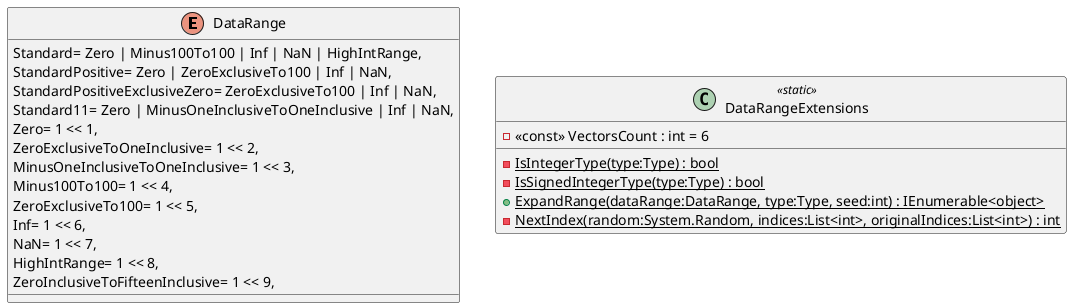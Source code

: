 @startuml
enum DataRange {
    Standard= Zero | Minus100To100 | Inf | NaN | HighIntRange,
    StandardPositive= Zero | ZeroExclusiveTo100 | Inf | NaN,
    StandardPositiveExclusiveZero= ZeroExclusiveTo100 | Inf | NaN,
    Standard11= Zero | MinusOneInclusiveToOneInclusive | Inf | NaN,
    Zero= 1 << 1,
    ZeroExclusiveToOneInclusive= 1 << 2,
    MinusOneInclusiveToOneInclusive= 1 << 3,
    Minus100To100= 1 << 4,
    ZeroExclusiveTo100= 1 << 5,
    Inf= 1 << 6,
    NaN= 1 << 7,
    HighIntRange= 1 << 8,
    ZeroInclusiveToFifteenInclusive= 1 << 9,
}
class DataRangeExtensions <<static>> {
    - <<const>> VectorsCount : int = 6
    - {static} IsIntegerType(type:Type) : bool
    - {static} IsSignedIntegerType(type:Type) : bool
    + {static} ExpandRange(dataRange:DataRange, type:Type, seed:int) : IEnumerable<object>
    - {static} NextIndex(random:System.Random, indices:List<int>, originalIndices:List<int>) : int
}
@enduml
